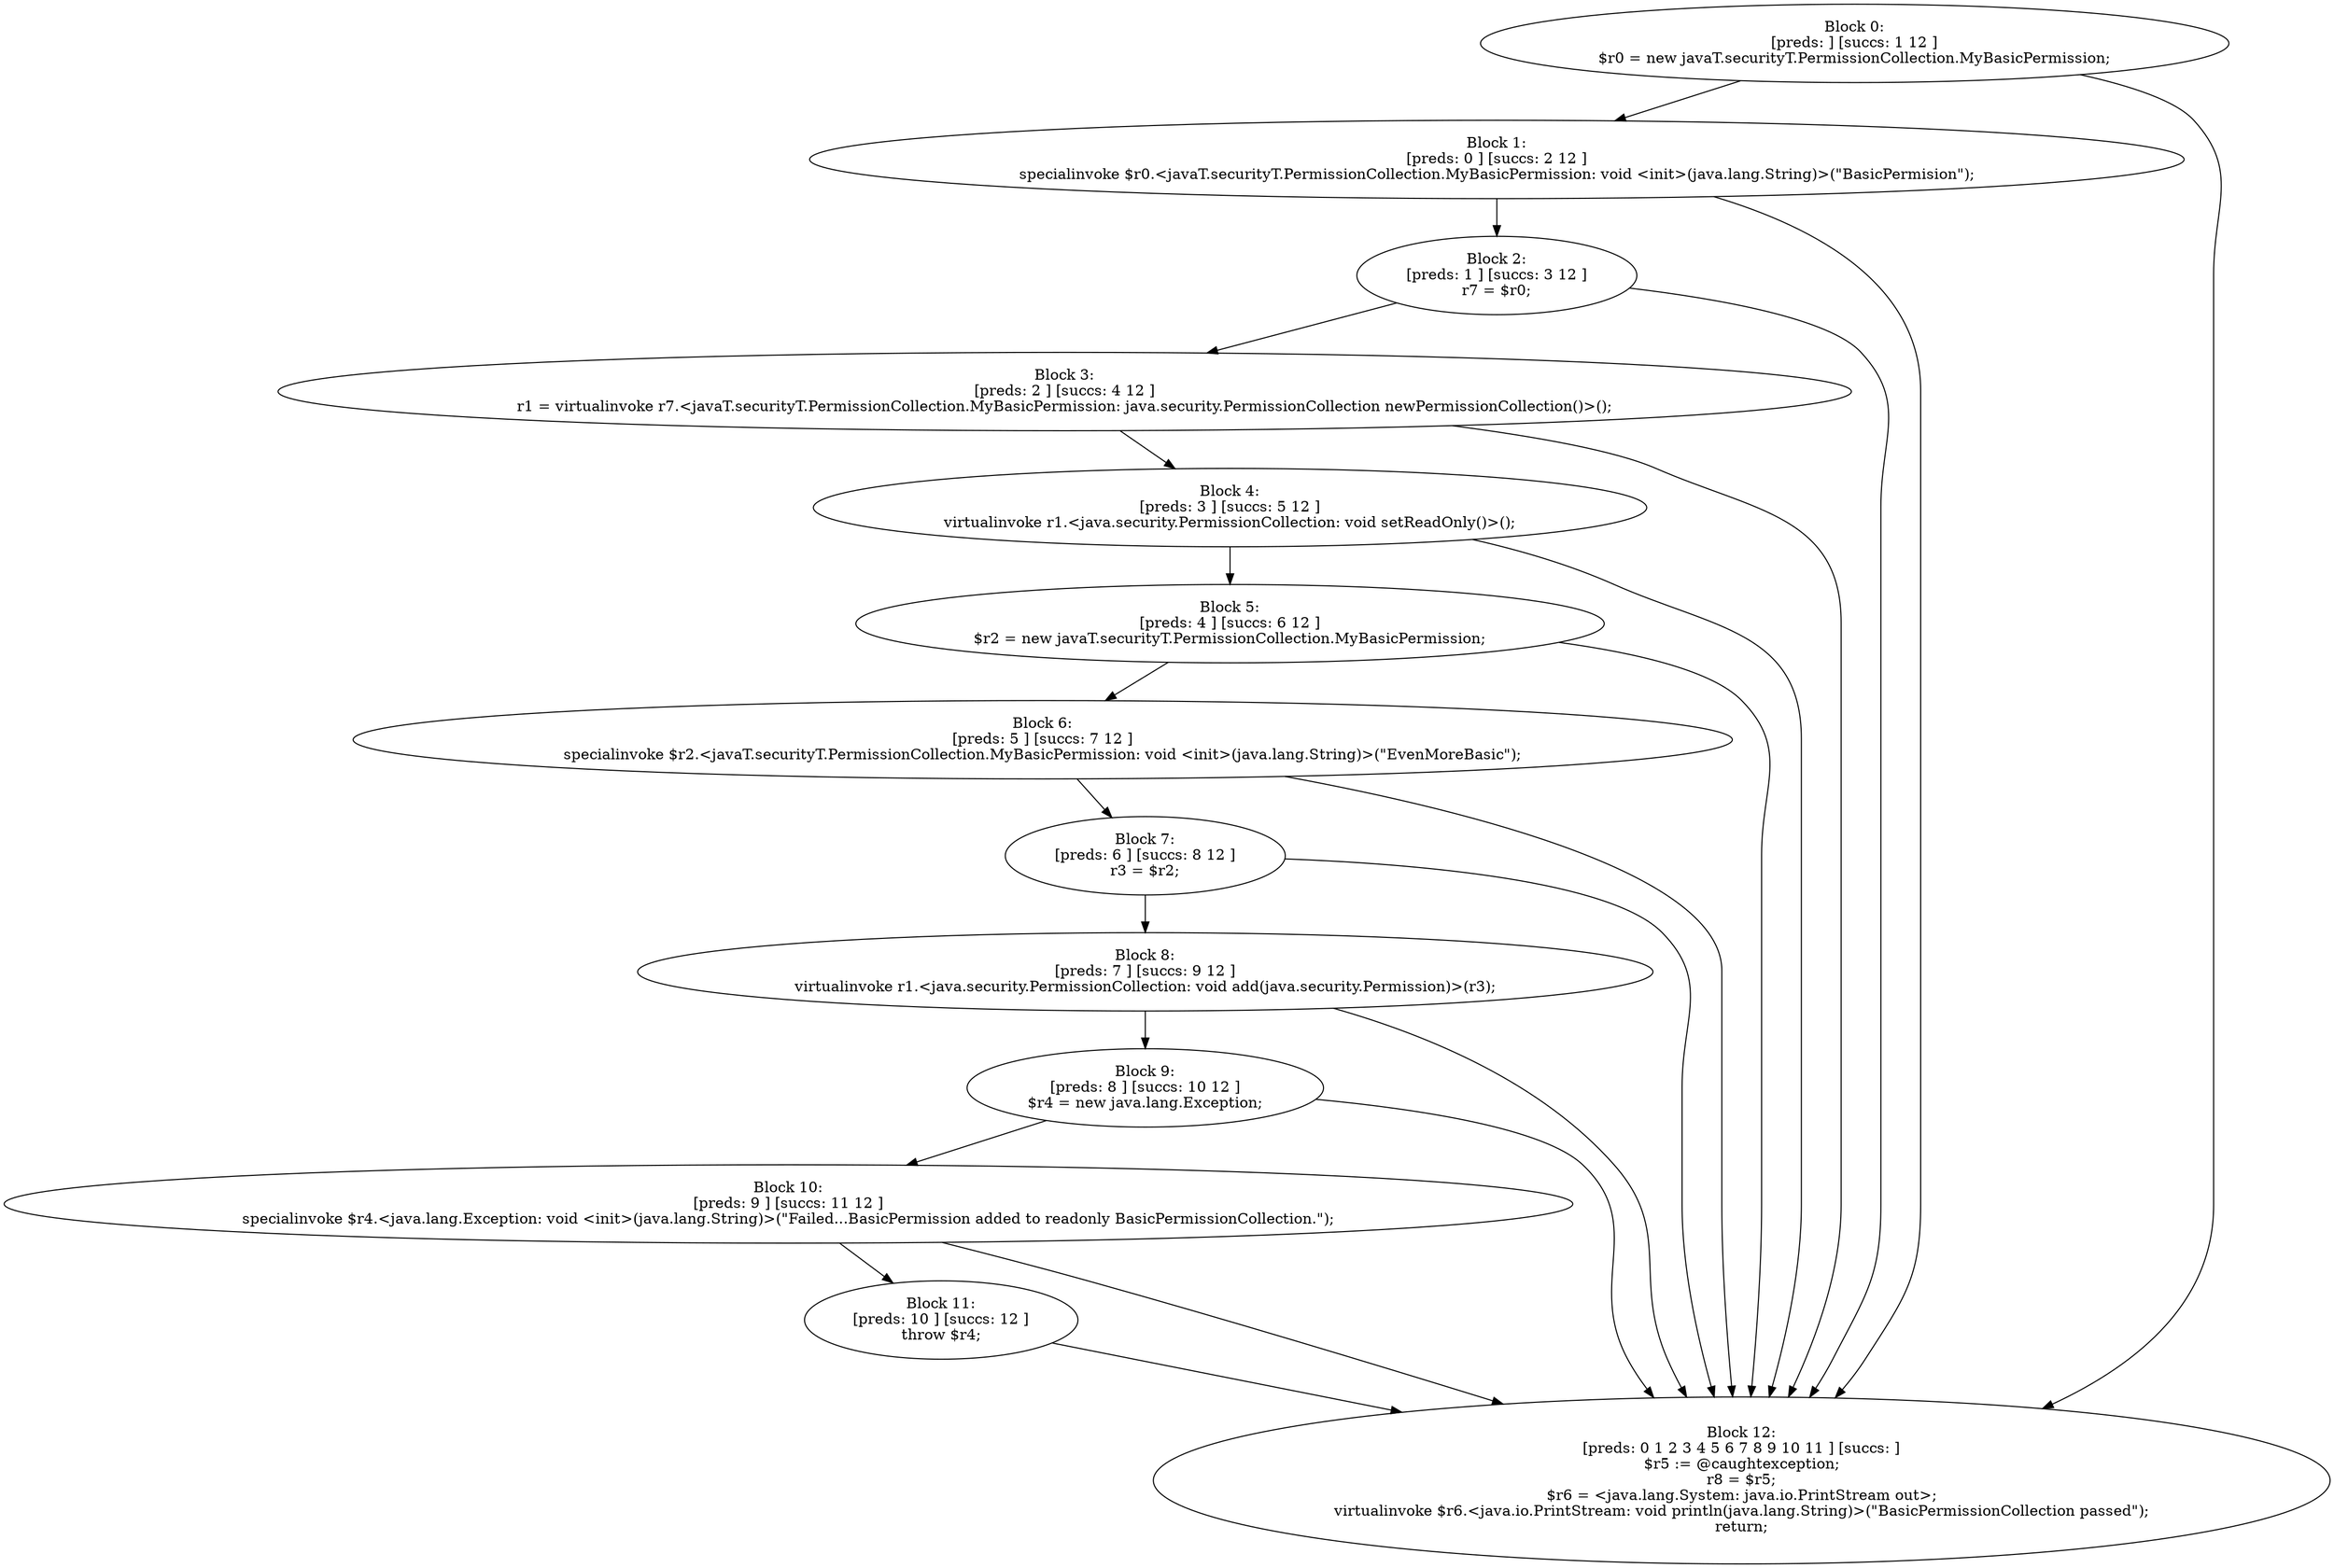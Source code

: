 digraph "unitGraph" {
    "Block 0:
[preds: ] [succs: 1 12 ]
$r0 = new javaT.securityT.PermissionCollection.MyBasicPermission;
"
    "Block 1:
[preds: 0 ] [succs: 2 12 ]
specialinvoke $r0.<javaT.securityT.PermissionCollection.MyBasicPermission: void <init>(java.lang.String)>(\"BasicPermision\");
"
    "Block 2:
[preds: 1 ] [succs: 3 12 ]
r7 = $r0;
"
    "Block 3:
[preds: 2 ] [succs: 4 12 ]
r1 = virtualinvoke r7.<javaT.securityT.PermissionCollection.MyBasicPermission: java.security.PermissionCollection newPermissionCollection()>();
"
    "Block 4:
[preds: 3 ] [succs: 5 12 ]
virtualinvoke r1.<java.security.PermissionCollection: void setReadOnly()>();
"
    "Block 5:
[preds: 4 ] [succs: 6 12 ]
$r2 = new javaT.securityT.PermissionCollection.MyBasicPermission;
"
    "Block 6:
[preds: 5 ] [succs: 7 12 ]
specialinvoke $r2.<javaT.securityT.PermissionCollection.MyBasicPermission: void <init>(java.lang.String)>(\"EvenMoreBasic\");
"
    "Block 7:
[preds: 6 ] [succs: 8 12 ]
r3 = $r2;
"
    "Block 8:
[preds: 7 ] [succs: 9 12 ]
virtualinvoke r1.<java.security.PermissionCollection: void add(java.security.Permission)>(r3);
"
    "Block 9:
[preds: 8 ] [succs: 10 12 ]
$r4 = new java.lang.Exception;
"
    "Block 10:
[preds: 9 ] [succs: 11 12 ]
specialinvoke $r4.<java.lang.Exception: void <init>(java.lang.String)>(\"Failed...BasicPermission added to readonly BasicPermissionCollection.\");
"
    "Block 11:
[preds: 10 ] [succs: 12 ]
throw $r4;
"
    "Block 12:
[preds: 0 1 2 3 4 5 6 7 8 9 10 11 ] [succs: ]
$r5 := @caughtexception;
r8 = $r5;
$r6 = <java.lang.System: java.io.PrintStream out>;
virtualinvoke $r6.<java.io.PrintStream: void println(java.lang.String)>(\"BasicPermissionCollection passed\");
return;
"
    "Block 0:
[preds: ] [succs: 1 12 ]
$r0 = new javaT.securityT.PermissionCollection.MyBasicPermission;
"->"Block 1:
[preds: 0 ] [succs: 2 12 ]
specialinvoke $r0.<javaT.securityT.PermissionCollection.MyBasicPermission: void <init>(java.lang.String)>(\"BasicPermision\");
";
    "Block 0:
[preds: ] [succs: 1 12 ]
$r0 = new javaT.securityT.PermissionCollection.MyBasicPermission;
"->"Block 12:
[preds: 0 1 2 3 4 5 6 7 8 9 10 11 ] [succs: ]
$r5 := @caughtexception;
r8 = $r5;
$r6 = <java.lang.System: java.io.PrintStream out>;
virtualinvoke $r6.<java.io.PrintStream: void println(java.lang.String)>(\"BasicPermissionCollection passed\");
return;
";
    "Block 1:
[preds: 0 ] [succs: 2 12 ]
specialinvoke $r0.<javaT.securityT.PermissionCollection.MyBasicPermission: void <init>(java.lang.String)>(\"BasicPermision\");
"->"Block 2:
[preds: 1 ] [succs: 3 12 ]
r7 = $r0;
";
    "Block 1:
[preds: 0 ] [succs: 2 12 ]
specialinvoke $r0.<javaT.securityT.PermissionCollection.MyBasicPermission: void <init>(java.lang.String)>(\"BasicPermision\");
"->"Block 12:
[preds: 0 1 2 3 4 5 6 7 8 9 10 11 ] [succs: ]
$r5 := @caughtexception;
r8 = $r5;
$r6 = <java.lang.System: java.io.PrintStream out>;
virtualinvoke $r6.<java.io.PrintStream: void println(java.lang.String)>(\"BasicPermissionCollection passed\");
return;
";
    "Block 2:
[preds: 1 ] [succs: 3 12 ]
r7 = $r0;
"->"Block 3:
[preds: 2 ] [succs: 4 12 ]
r1 = virtualinvoke r7.<javaT.securityT.PermissionCollection.MyBasicPermission: java.security.PermissionCollection newPermissionCollection()>();
";
    "Block 2:
[preds: 1 ] [succs: 3 12 ]
r7 = $r0;
"->"Block 12:
[preds: 0 1 2 3 4 5 6 7 8 9 10 11 ] [succs: ]
$r5 := @caughtexception;
r8 = $r5;
$r6 = <java.lang.System: java.io.PrintStream out>;
virtualinvoke $r6.<java.io.PrintStream: void println(java.lang.String)>(\"BasicPermissionCollection passed\");
return;
";
    "Block 3:
[preds: 2 ] [succs: 4 12 ]
r1 = virtualinvoke r7.<javaT.securityT.PermissionCollection.MyBasicPermission: java.security.PermissionCollection newPermissionCollection()>();
"->"Block 4:
[preds: 3 ] [succs: 5 12 ]
virtualinvoke r1.<java.security.PermissionCollection: void setReadOnly()>();
";
    "Block 3:
[preds: 2 ] [succs: 4 12 ]
r1 = virtualinvoke r7.<javaT.securityT.PermissionCollection.MyBasicPermission: java.security.PermissionCollection newPermissionCollection()>();
"->"Block 12:
[preds: 0 1 2 3 4 5 6 7 8 9 10 11 ] [succs: ]
$r5 := @caughtexception;
r8 = $r5;
$r6 = <java.lang.System: java.io.PrintStream out>;
virtualinvoke $r6.<java.io.PrintStream: void println(java.lang.String)>(\"BasicPermissionCollection passed\");
return;
";
    "Block 4:
[preds: 3 ] [succs: 5 12 ]
virtualinvoke r1.<java.security.PermissionCollection: void setReadOnly()>();
"->"Block 5:
[preds: 4 ] [succs: 6 12 ]
$r2 = new javaT.securityT.PermissionCollection.MyBasicPermission;
";
    "Block 4:
[preds: 3 ] [succs: 5 12 ]
virtualinvoke r1.<java.security.PermissionCollection: void setReadOnly()>();
"->"Block 12:
[preds: 0 1 2 3 4 5 6 7 8 9 10 11 ] [succs: ]
$r5 := @caughtexception;
r8 = $r5;
$r6 = <java.lang.System: java.io.PrintStream out>;
virtualinvoke $r6.<java.io.PrintStream: void println(java.lang.String)>(\"BasicPermissionCollection passed\");
return;
";
    "Block 5:
[preds: 4 ] [succs: 6 12 ]
$r2 = new javaT.securityT.PermissionCollection.MyBasicPermission;
"->"Block 6:
[preds: 5 ] [succs: 7 12 ]
specialinvoke $r2.<javaT.securityT.PermissionCollection.MyBasicPermission: void <init>(java.lang.String)>(\"EvenMoreBasic\");
";
    "Block 5:
[preds: 4 ] [succs: 6 12 ]
$r2 = new javaT.securityT.PermissionCollection.MyBasicPermission;
"->"Block 12:
[preds: 0 1 2 3 4 5 6 7 8 9 10 11 ] [succs: ]
$r5 := @caughtexception;
r8 = $r5;
$r6 = <java.lang.System: java.io.PrintStream out>;
virtualinvoke $r6.<java.io.PrintStream: void println(java.lang.String)>(\"BasicPermissionCollection passed\");
return;
";
    "Block 6:
[preds: 5 ] [succs: 7 12 ]
specialinvoke $r2.<javaT.securityT.PermissionCollection.MyBasicPermission: void <init>(java.lang.String)>(\"EvenMoreBasic\");
"->"Block 7:
[preds: 6 ] [succs: 8 12 ]
r3 = $r2;
";
    "Block 6:
[preds: 5 ] [succs: 7 12 ]
specialinvoke $r2.<javaT.securityT.PermissionCollection.MyBasicPermission: void <init>(java.lang.String)>(\"EvenMoreBasic\");
"->"Block 12:
[preds: 0 1 2 3 4 5 6 7 8 9 10 11 ] [succs: ]
$r5 := @caughtexception;
r8 = $r5;
$r6 = <java.lang.System: java.io.PrintStream out>;
virtualinvoke $r6.<java.io.PrintStream: void println(java.lang.String)>(\"BasicPermissionCollection passed\");
return;
";
    "Block 7:
[preds: 6 ] [succs: 8 12 ]
r3 = $r2;
"->"Block 8:
[preds: 7 ] [succs: 9 12 ]
virtualinvoke r1.<java.security.PermissionCollection: void add(java.security.Permission)>(r3);
";
    "Block 7:
[preds: 6 ] [succs: 8 12 ]
r3 = $r2;
"->"Block 12:
[preds: 0 1 2 3 4 5 6 7 8 9 10 11 ] [succs: ]
$r5 := @caughtexception;
r8 = $r5;
$r6 = <java.lang.System: java.io.PrintStream out>;
virtualinvoke $r6.<java.io.PrintStream: void println(java.lang.String)>(\"BasicPermissionCollection passed\");
return;
";
    "Block 8:
[preds: 7 ] [succs: 9 12 ]
virtualinvoke r1.<java.security.PermissionCollection: void add(java.security.Permission)>(r3);
"->"Block 9:
[preds: 8 ] [succs: 10 12 ]
$r4 = new java.lang.Exception;
";
    "Block 8:
[preds: 7 ] [succs: 9 12 ]
virtualinvoke r1.<java.security.PermissionCollection: void add(java.security.Permission)>(r3);
"->"Block 12:
[preds: 0 1 2 3 4 5 6 7 8 9 10 11 ] [succs: ]
$r5 := @caughtexception;
r8 = $r5;
$r6 = <java.lang.System: java.io.PrintStream out>;
virtualinvoke $r6.<java.io.PrintStream: void println(java.lang.String)>(\"BasicPermissionCollection passed\");
return;
";
    "Block 9:
[preds: 8 ] [succs: 10 12 ]
$r4 = new java.lang.Exception;
"->"Block 10:
[preds: 9 ] [succs: 11 12 ]
specialinvoke $r4.<java.lang.Exception: void <init>(java.lang.String)>(\"Failed...BasicPermission added to readonly BasicPermissionCollection.\");
";
    "Block 9:
[preds: 8 ] [succs: 10 12 ]
$r4 = new java.lang.Exception;
"->"Block 12:
[preds: 0 1 2 3 4 5 6 7 8 9 10 11 ] [succs: ]
$r5 := @caughtexception;
r8 = $r5;
$r6 = <java.lang.System: java.io.PrintStream out>;
virtualinvoke $r6.<java.io.PrintStream: void println(java.lang.String)>(\"BasicPermissionCollection passed\");
return;
";
    "Block 10:
[preds: 9 ] [succs: 11 12 ]
specialinvoke $r4.<java.lang.Exception: void <init>(java.lang.String)>(\"Failed...BasicPermission added to readonly BasicPermissionCollection.\");
"->"Block 11:
[preds: 10 ] [succs: 12 ]
throw $r4;
";
    "Block 10:
[preds: 9 ] [succs: 11 12 ]
specialinvoke $r4.<java.lang.Exception: void <init>(java.lang.String)>(\"Failed...BasicPermission added to readonly BasicPermissionCollection.\");
"->"Block 12:
[preds: 0 1 2 3 4 5 6 7 8 9 10 11 ] [succs: ]
$r5 := @caughtexception;
r8 = $r5;
$r6 = <java.lang.System: java.io.PrintStream out>;
virtualinvoke $r6.<java.io.PrintStream: void println(java.lang.String)>(\"BasicPermissionCollection passed\");
return;
";
    "Block 11:
[preds: 10 ] [succs: 12 ]
throw $r4;
"->"Block 12:
[preds: 0 1 2 3 4 5 6 7 8 9 10 11 ] [succs: ]
$r5 := @caughtexception;
r8 = $r5;
$r6 = <java.lang.System: java.io.PrintStream out>;
virtualinvoke $r6.<java.io.PrintStream: void println(java.lang.String)>(\"BasicPermissionCollection passed\");
return;
";
}
